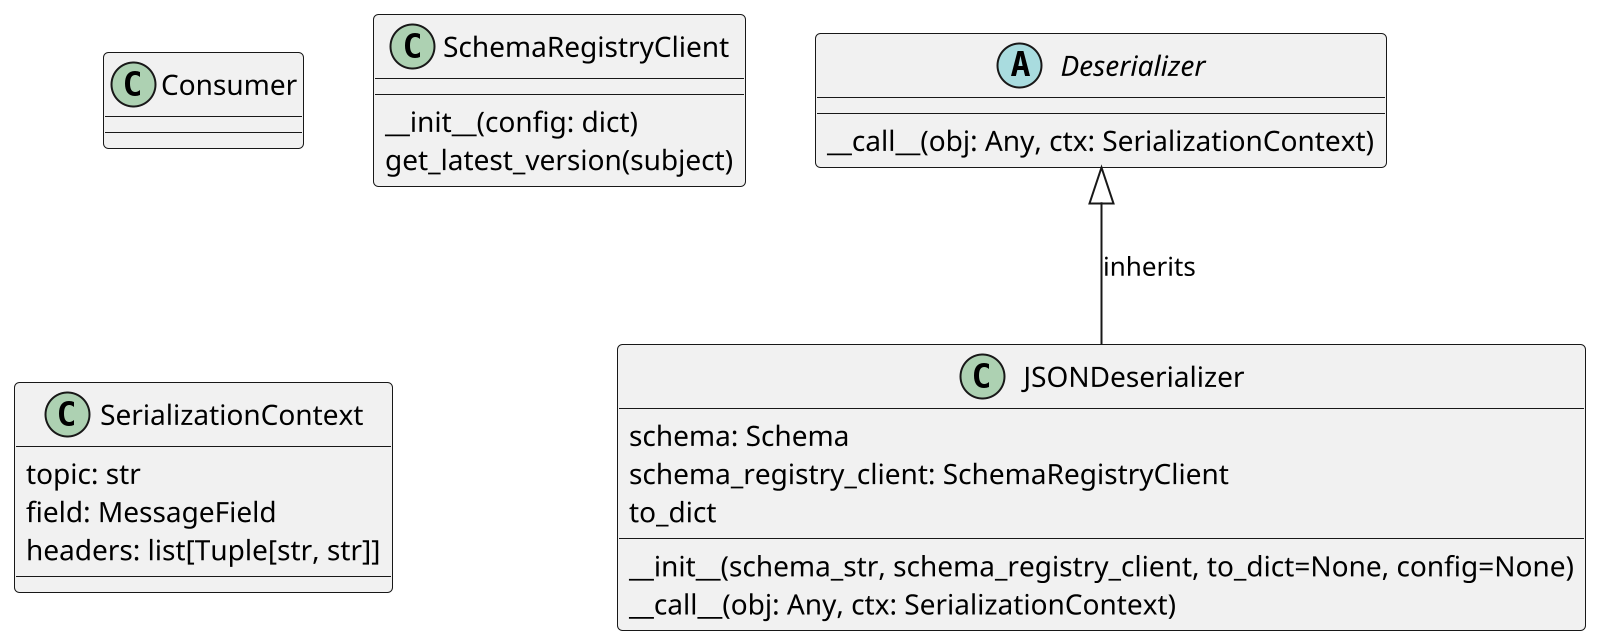 @startuml
scale 2

class Consumer

abstract class Deserializer {
   __call__(obj: Any, ctx: SerializationContext)
}

class JSONDeserializer {
    schema: Schema
    schema_registry_client: SchemaRegistryClient
    to_dict
    __init__(schema_str, schema_registry_client, to_dict=None, config=None)
    __call__(obj: Any, ctx: SerializationContext)
}

Deserializer <|-- JSONDeserializer : inherits

class SchemaRegistryClient {
    __init__(config: dict)
    get_latest_version(subject)
}

class SerializationContext {
    topic: str
    field: MessageField
    headers: list[Tuple[str, str]]
}

@enduml
